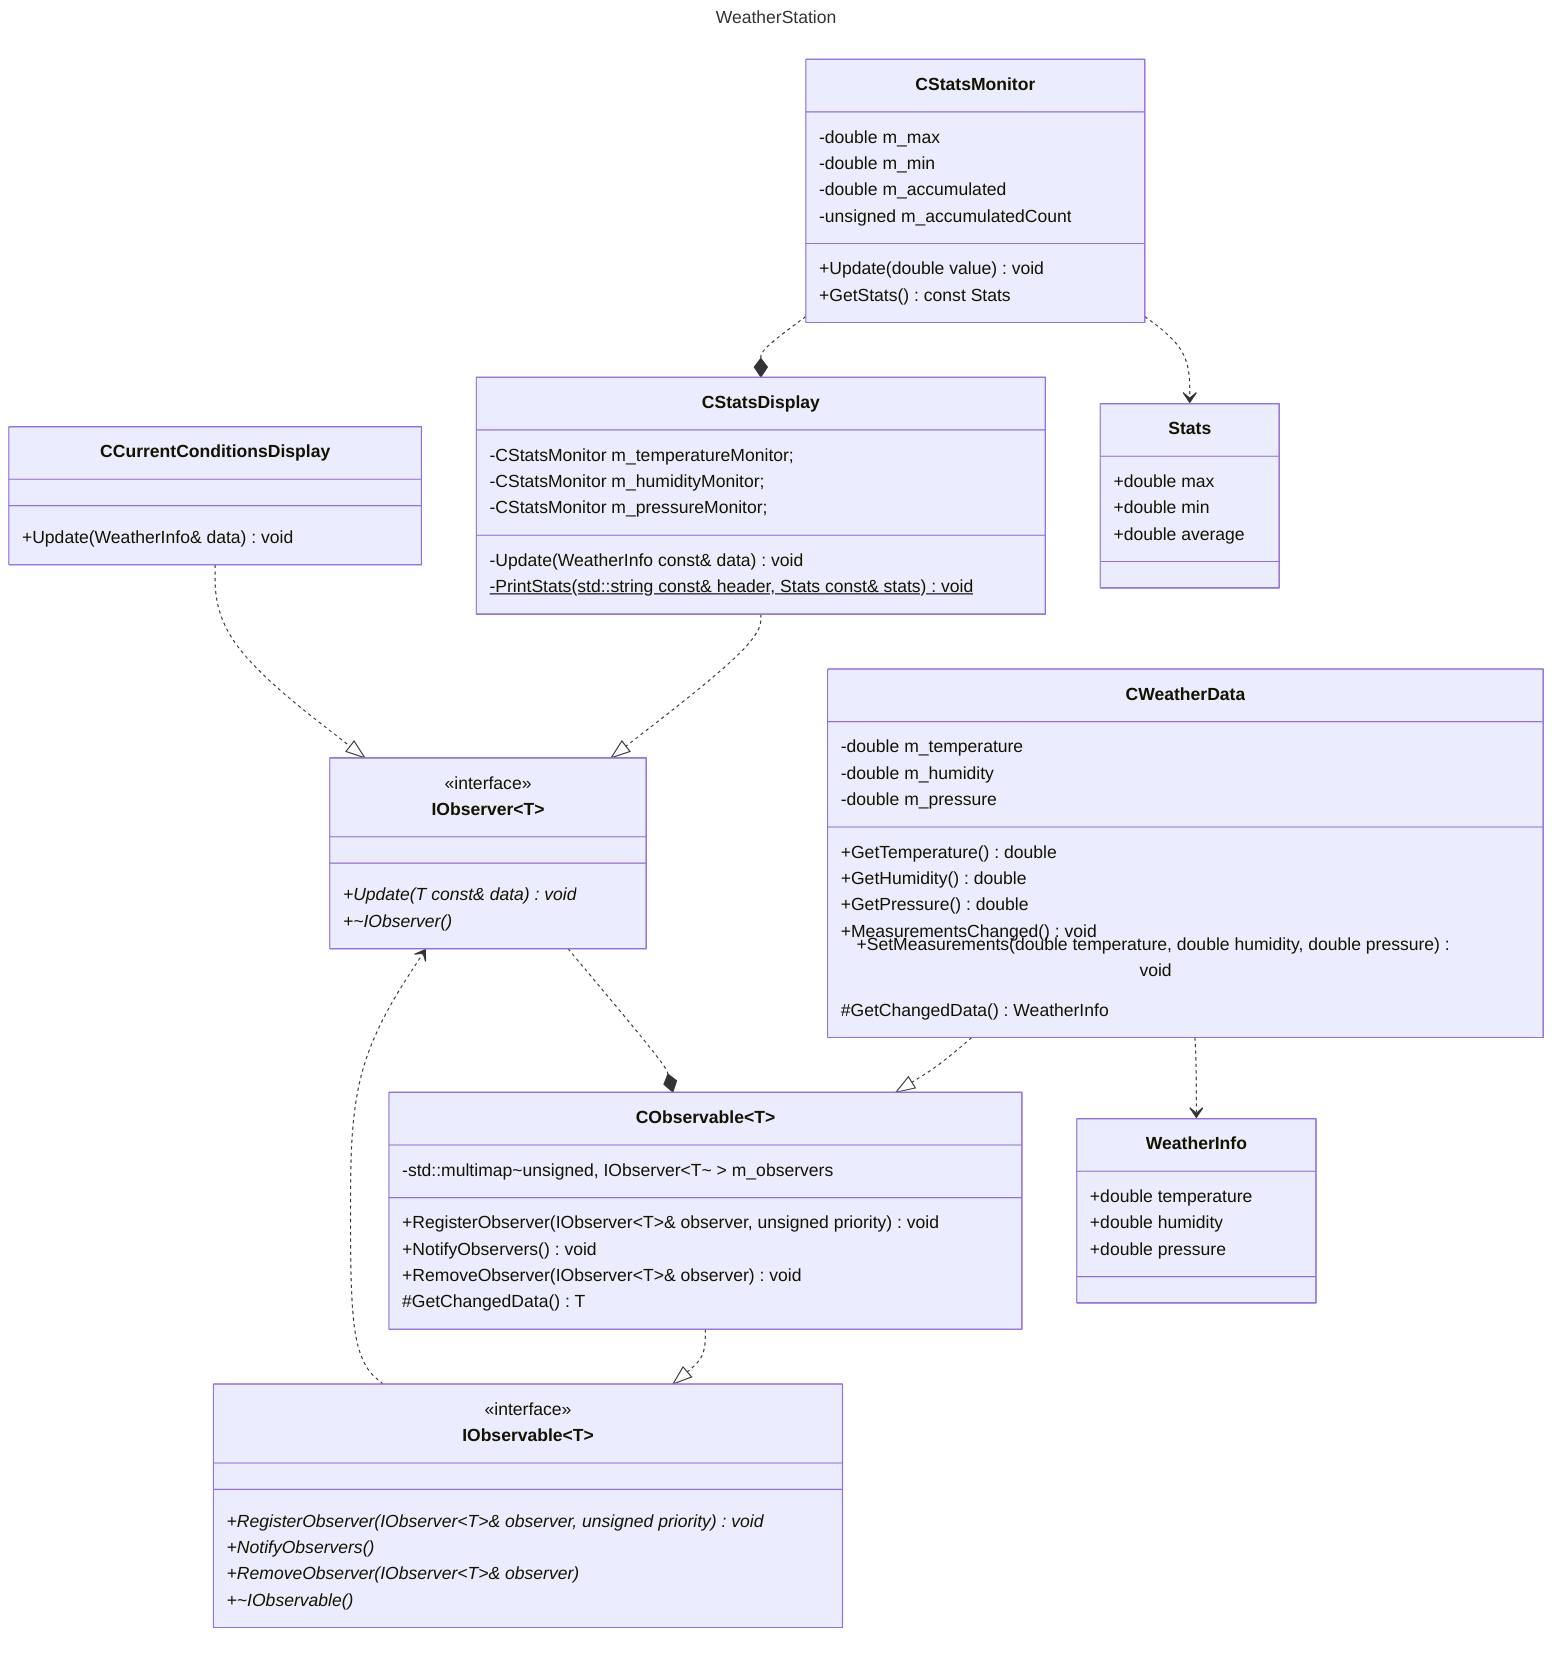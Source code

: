 ---
title: WeatherStation
---
classDiagram
    class CCurrentConditionsDisplay{
        +Update(WeatherInfo& data) void
    }
    class Stats{
        +double max
        +double min
        +double average
    }
    class CStatsMonitor{
        +Update(double value) void
        +GetStats() const Stats
        -double m_max
        -double m_min
        -double m_accumulated
        -unsigned m_accumulatedCount
    }
    class CStatsDisplay{
        -Update(WeatherInfo const& data) void
        -PrintStats(std::string const& header, Stats const& stats)$ void
        -CStatsMonitor m_temperatureMonitor;
        -CStatsMonitor m_humidityMonitor;
        -CStatsMonitor m_pressureMonitor;
    }
    class CObservable~T~{
        +RegisterObserver(IObserver~T~& observer, unsigned priority) void
        +NotifyObservers() void
        +RemoveObserver(IObserver~T~& observer) void
        #GetChangedData() T
        -std::multimap~unsigned, IObserver~T~ ~ m_observers
    }
    class IObservable~T~{
        +RegisterObserver(IObserver~T~& observer, unsigned priority)* void
        +NotifyObservers()*
        +RemoveObserver(IObserver~T~& observer)*
        +~IObservable()*
    }
    class IObserver~T~{
        +Update(T const& data)* void
        +~IObserver()*
    }
    <<interface>> IObservable
    <<interface>> IObserver
    class WeatherInfo{
        +double temperature
        +double humidity
        +double pressure
    }
    class CWeatherData{
        +GetTemperature() double
        +GetHumidity() double
        +GetPressure() double
        +MeasurementsChanged() void
        +SetMeasurements(double temperature, double humidity, double pressure) void
        #GetChangedData() WeatherInfo
        -double m_temperature
        -double m_humidity
        -double m_pressure
    }
    CWeatherData ..> WeatherInfo
    CStatsMonitor ..> Stats
    CStatsMonitor ..* CStatsDisplay
    IObservable ..> IObserver
    CCurrentConditionsDisplay ..|> IObserver
    CStatsDisplay ..|> IObserver
    CObservable ..|> IObservable
    CWeatherData ..|> CObservable
    IObserver ..* CObservable